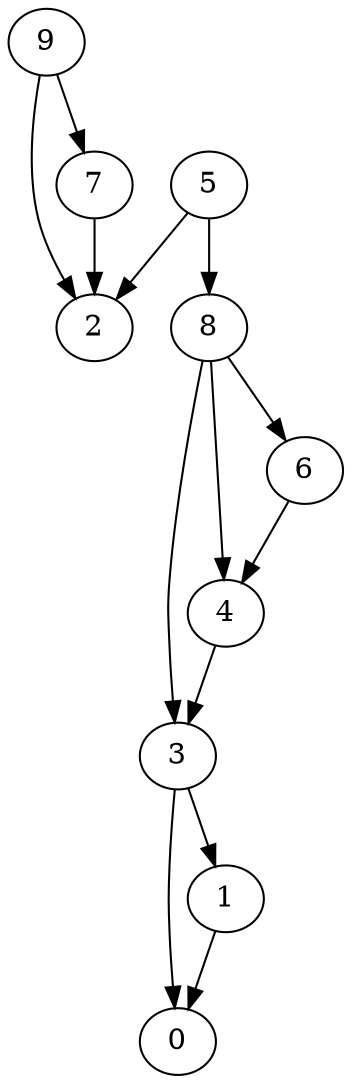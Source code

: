digraph G {
  graph [splines=true overlap=false]
  node  [shape=ellipse, width=0.3, height=0.3]
  0 [label="0"];
  1 [label="1"];
  2 [label="2"];
  3 [label="3"];
  4 [label="4"];
  5 [label="5"];
  6 [label="6"];
  7 [label="7"];
  8 [label="8"];
  9 [label="9"];
  1 -> 0;
  3 -> 0;
  3 -> 1;
  4 -> 3;
  5 -> 2;
  5 -> 8;
  6 -> 4;
  7 -> 2;
  8 -> 3;
  8 -> 4;
  8 -> 6;
  9 -> 2;
  9 -> 7;
}
